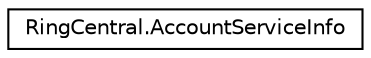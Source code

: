 digraph "Graphical Class Hierarchy"
{
 // LATEX_PDF_SIZE
  edge [fontname="Helvetica",fontsize="10",labelfontname="Helvetica",labelfontsize="10"];
  node [fontname="Helvetica",fontsize="10",shape=record];
  rankdir="LR";
  Node0 [label="RingCentral.AccountServiceInfo",height=0.2,width=0.4,color="black", fillcolor="white", style="filled",URL="$classRingCentral_1_1AccountServiceInfo.html",tooltip="Account service information, including brand, service plan and billing plan"];
}
